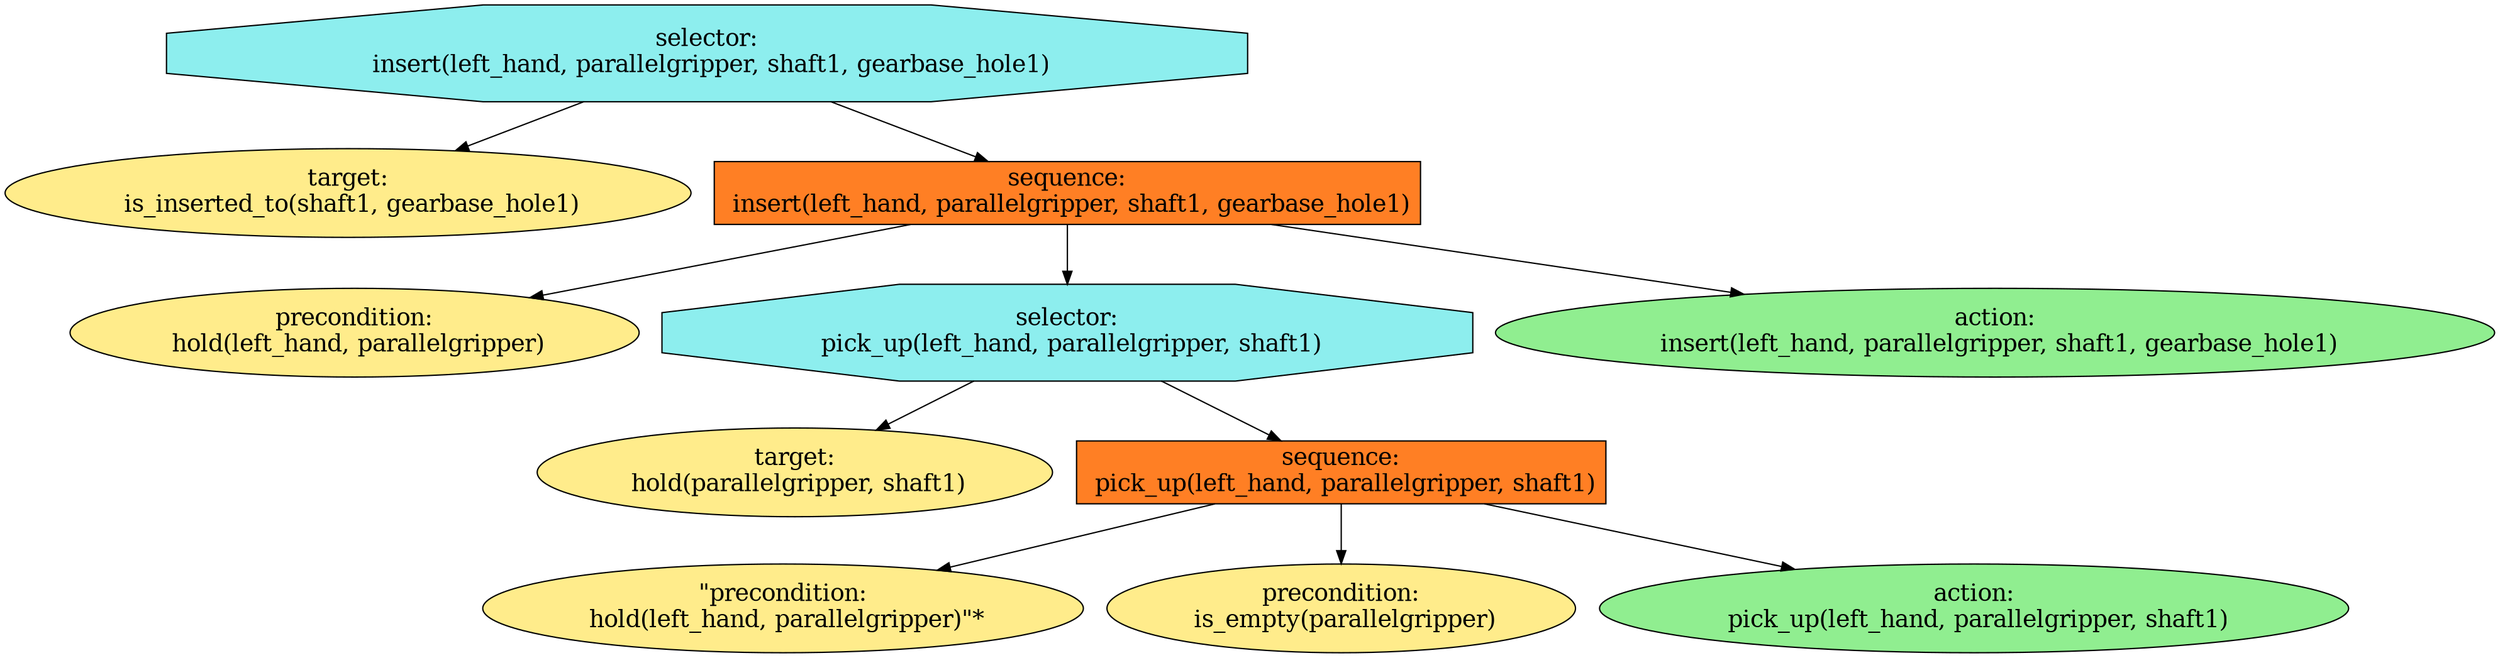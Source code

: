 digraph pastafarianism {
ordering=out;
graph [fontname="times-roman"];
node [fontname="times-roman"];
edge [fontname="times-roman"];
"selector:
 insert(left_hand, parallelgripper, shaft1, gearbase_hole1)" [fillcolor=darkslategray2, fontcolor=black, fontsize=18, label="selector:
 insert(left_hand, parallelgripper, shaft1, gearbase_hole1)", shape=octagon, style=filled];
"target:
 is_inserted_to(shaft1, gearbase_hole1)" [fillcolor=lightgoldenrod1, fontcolor=black, fontsize=18, label="target:
 is_inserted_to(shaft1, gearbase_hole1)", shape=ellipse, style=filled];
"selector:
 insert(left_hand, parallelgripper, shaft1, gearbase_hole1)" -> "target:
 is_inserted_to(shaft1, gearbase_hole1)";
"sequence:
 insert(left_hand, parallelgripper, shaft1, gearbase_hole1)" [fillcolor=chocolate1, fontcolor=black, fontsize=18, label="sequence:
 insert(left_hand, parallelgripper, shaft1, gearbase_hole1)", shape=box, style=filled];
"selector:
 insert(left_hand, parallelgripper, shaft1, gearbase_hole1)" -> "sequence:
 insert(left_hand, parallelgripper, shaft1, gearbase_hole1)";
"precondition:
 hold(left_hand, parallelgripper)" [fillcolor=lightgoldenrod1, fontcolor=black, fontsize=18, label="precondition:
 hold(left_hand, parallelgripper)", shape=ellipse, style=filled];
"sequence:
 insert(left_hand, parallelgripper, shaft1, gearbase_hole1)" -> "precondition:
 hold(left_hand, parallelgripper)";
"selector:
 pick_up(left_hand, parallelgripper, shaft1)" [fillcolor=darkslategray2, fontcolor=black, fontsize=18, label="selector:
 pick_up(left_hand, parallelgripper, shaft1)", shape=octagon, style=filled];
"sequence:
 insert(left_hand, parallelgripper, shaft1, gearbase_hole1)" -> "selector:
 pick_up(left_hand, parallelgripper, shaft1)";
"target:
 hold(parallelgripper, shaft1)" [fillcolor=lightgoldenrod1, fontcolor=black, fontsize=18, label="target:
 hold(parallelgripper, shaft1)", shape=ellipse, style=filled];
"selector:
 pick_up(left_hand, parallelgripper, shaft1)" -> "target:
 hold(parallelgripper, shaft1)";
"sequence:
 pick_up(left_hand, parallelgripper, shaft1)" [fillcolor=chocolate1, fontcolor=black, fontsize=18, label="sequence:
 pick_up(left_hand, parallelgripper, shaft1)", shape=box, style=filled];
"selector:
 pick_up(left_hand, parallelgripper, shaft1)" -> "sequence:
 pick_up(left_hand, parallelgripper, shaft1)";
"\"precondition:\n hold(left_hand, parallelgripper)\"*" [fillcolor=lightgoldenrod1, fontcolor=black, fontsize=18, label="\"precondition:\n hold(left_hand, parallelgripper)\"*", shape=ellipse, style=filled];
"sequence:
 pick_up(left_hand, parallelgripper, shaft1)" -> "\"precondition:\n hold(left_hand, parallelgripper)\"*";
"precondition:
 is_empty(parallelgripper)" [fillcolor=lightgoldenrod1, fontcolor=black, fontsize=18, label="precondition:
 is_empty(parallelgripper)", shape=ellipse, style=filled];
"sequence:
 pick_up(left_hand, parallelgripper, shaft1)" -> "precondition:
 is_empty(parallelgripper)";
"action:
 pick_up(left_hand, parallelgripper, shaft1)" [fillcolor=lightgreen, fontcolor=black, fontsize=18, label="action:
 pick_up(left_hand, parallelgripper, shaft1)", shape=ellipse, style=filled];
"sequence:
 pick_up(left_hand, parallelgripper, shaft1)" -> "action:
 pick_up(left_hand, parallelgripper, shaft1)";
"action:
 insert(left_hand, parallelgripper, shaft1, gearbase_hole1)" [fillcolor=lightgreen, fontcolor=black, fontsize=18, label="action:
 insert(left_hand, parallelgripper, shaft1, gearbase_hole1)", shape=ellipse, style=filled];
"sequence:
 insert(left_hand, parallelgripper, shaft1, gearbase_hole1)" -> "action:
 insert(left_hand, parallelgripper, shaft1, gearbase_hole1)";
}
